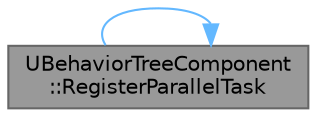 digraph "UBehaviorTreeComponent::RegisterParallelTask"
{
 // INTERACTIVE_SVG=YES
 // LATEX_PDF_SIZE
  bgcolor="transparent";
  edge [fontname=Helvetica,fontsize=10,labelfontname=Helvetica,labelfontsize=10];
  node [fontname=Helvetica,fontsize=10,shape=box,height=0.2,width=0.4];
  rankdir="LR";
  Node1 [id="Node000001",label="UBehaviorTreeComponent\l::RegisterParallelTask",height=0.2,width=0.4,color="gray40", fillcolor="grey60", style="filled", fontcolor="black",tooltip="add active parallel task"];
  Node1 -> Node1 [id="edge1_Node000001_Node000001",color="steelblue1",style="solid",tooltip=" "];
}
